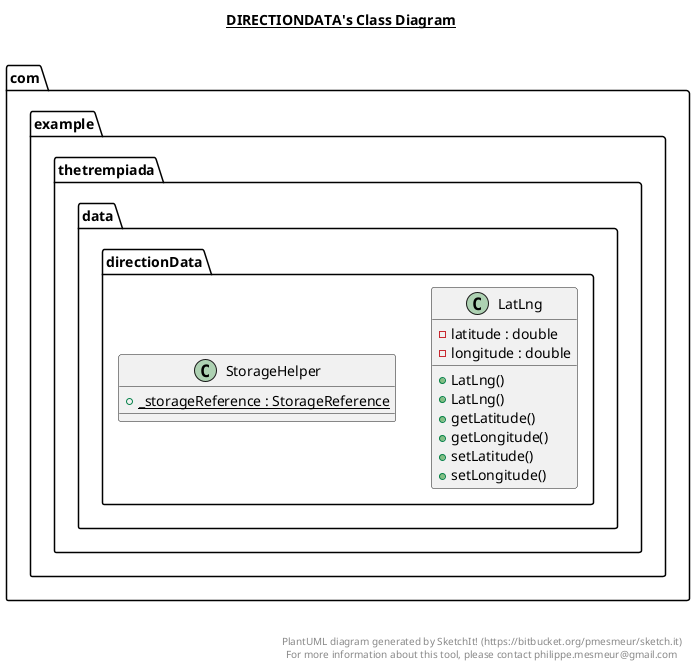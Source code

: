 @startuml

title __DIRECTIONDATA's Class Diagram__\n

  namespace com.example.thetrempiada {
    namespace data {
      namespace directionData {
        class com.example.thetrempiada.data.directionData.LatLng {
            - latitude : double
            - longitude : double
            + LatLng()
            + LatLng()
            + getLatitude()
            + getLongitude()
            + setLatitude()
            + setLongitude()
        }
      }
    }
  }
  

  namespace com.example.thetrempiada {
    namespace data {
      namespace directionData {
        class com.example.thetrempiada.data.directionData.StorageHelper {
            {static} + _storageReference : StorageReference
        }
      }
    }
  }
  



right footer


PlantUML diagram generated by SketchIt! (https://bitbucket.org/pmesmeur/sketch.it)
For more information about this tool, please contact philippe.mesmeur@gmail.com
endfooter

@enduml
